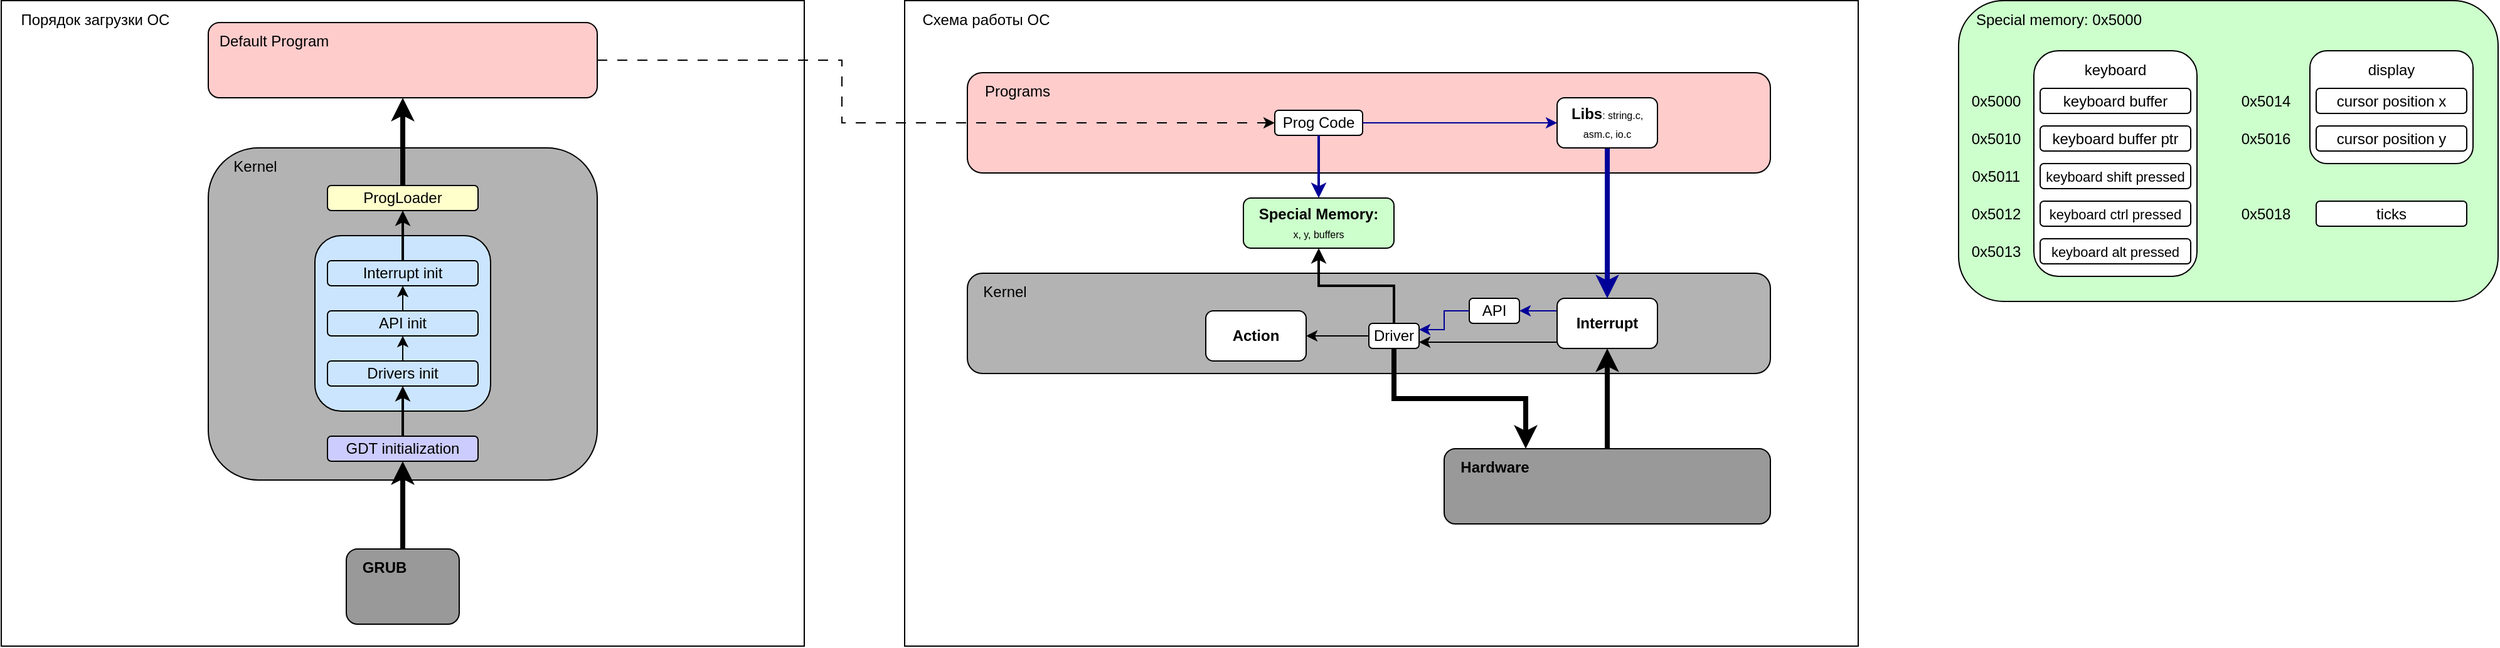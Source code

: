 <mxfile version="28.1.2">
  <diagram name="Page-1" id="FCg047ZmniYvs8AbTUPz">
    <mxGraphModel dx="3038" dy="1343" grid="1" gridSize="10" guides="1" tooltips="1" connect="1" arrows="1" fold="1" page="1" pageScale="1" pageWidth="850" pageHeight="1100" math="0" shadow="0">
      <root>
        <mxCell id="0" />
        <mxCell id="1" parent="0" />
        <mxCell id="Fx7pZhKHwuvRIzn_ycLN-26" value="" style="rounded=0;whiteSpace=wrap;html=1;" vertex="1" parent="1">
          <mxGeometry y="202.5" width="760" height="515" as="geometry" />
        </mxCell>
        <mxCell id="Fx7pZhKHwuvRIzn_ycLN-25" value="" style="rounded=0;whiteSpace=wrap;html=1;" vertex="1" parent="1">
          <mxGeometry x="-720" y="202.5" width="640" height="515" as="geometry" />
        </mxCell>
        <mxCell id="-tcE8rUrM36b7BvTMz05-39" value="" style="group" parent="1" vertex="1" connectable="0">
          <mxGeometry x="50" y="260" width="640" height="80" as="geometry" />
        </mxCell>
        <mxCell id="-tcE8rUrM36b7BvTMz05-16" value="" style="rounded=1;whiteSpace=wrap;html=1;fillColor=#FFCCCC;" parent="-tcE8rUrM36b7BvTMz05-39" vertex="1">
          <mxGeometry width="640" height="80" as="geometry" />
        </mxCell>
        <mxCell id="-tcE8rUrM36b7BvTMz05-17" value="Programs" style="text;html=1;align=center;verticalAlign=middle;whiteSpace=wrap;rounded=0;" parent="-tcE8rUrM36b7BvTMz05-39" vertex="1">
          <mxGeometry x="10" width="60" height="30" as="geometry" />
        </mxCell>
        <mxCell id="-tcE8rUrM36b7BvTMz05-19" value="Prog Code" style="rounded=1;whiteSpace=wrap;html=1;align=center;fontStyle=0" parent="-tcE8rUrM36b7BvTMz05-39" vertex="1">
          <mxGeometry x="245" y="30" width="70" height="20" as="geometry" />
        </mxCell>
        <mxCell id="-tcE8rUrM36b7BvTMz05-38" value="" style="group" parent="1" vertex="1" connectable="0">
          <mxGeometry x="50" y="420" width="640" height="80" as="geometry" />
        </mxCell>
        <mxCell id="-tcE8rUrM36b7BvTMz05-2" value="" style="rounded=1;whiteSpace=wrap;html=1;fillColor=#B3B3B3;" parent="-tcE8rUrM36b7BvTMz05-38" vertex="1">
          <mxGeometry width="640" height="80" as="geometry" />
        </mxCell>
        <mxCell id="-tcE8rUrM36b7BvTMz05-4" value="Kernel" style="text;html=1;align=center;verticalAlign=middle;whiteSpace=wrap;rounded=0;" parent="-tcE8rUrM36b7BvTMz05-38" vertex="1">
          <mxGeometry width="60" height="30" as="geometry" />
        </mxCell>
        <mxCell id="-tcE8rUrM36b7BvTMz05-5" value="API" style="rounded=1;whiteSpace=wrap;html=1;" parent="-tcE8rUrM36b7BvTMz05-38" vertex="1">
          <mxGeometry x="400" y="20" width="40" height="20" as="geometry" />
        </mxCell>
        <mxCell id="-tcE8rUrM36b7BvTMz05-49" style="edgeStyle=orthogonalEdgeStyle;rounded=0;orthogonalLoop=1;jettySize=auto;html=1;exitX=0;exitY=0.25;exitDx=0;exitDy=0;entryX=1;entryY=0.5;entryDx=0;entryDy=0;strokeColor=#000099;" parent="1" source="-tcE8rUrM36b7BvTMz05-3" target="-tcE8rUrM36b7BvTMz05-5" edge="1">
          <mxGeometry relative="1" as="geometry" />
        </mxCell>
        <mxCell id="-tcE8rUrM36b7BvTMz05-51" style="edgeStyle=orthogonalEdgeStyle;rounded=0;orthogonalLoop=1;jettySize=auto;html=1;exitX=0;exitY=0.75;exitDx=0;exitDy=0;entryX=1;entryY=0.75;entryDx=0;entryDy=0;" parent="1" source="-tcE8rUrM36b7BvTMz05-3" target="-tcE8rUrM36b7BvTMz05-12" edge="1">
          <mxGeometry relative="1" as="geometry">
            <Array as="points">
              <mxPoint x="520" y="475" />
            </Array>
          </mxGeometry>
        </mxCell>
        <mxCell id="-tcE8rUrM36b7BvTMz05-3" value="Interrupt" style="rounded=1;whiteSpace=wrap;html=1;fontStyle=1" parent="1" vertex="1">
          <mxGeometry x="520" y="440" width="80" height="40" as="geometry" />
        </mxCell>
        <mxCell id="-tcE8rUrM36b7BvTMz05-30" style="edgeStyle=orthogonalEdgeStyle;rounded=0;orthogonalLoop=1;jettySize=auto;html=1;exitX=0;exitY=0.5;exitDx=0;exitDy=0;entryX=1;entryY=0.5;entryDx=0;entryDy=0;" parent="1" source="-tcE8rUrM36b7BvTMz05-12" target="-tcE8rUrM36b7BvTMz05-14" edge="1">
          <mxGeometry relative="1" as="geometry" />
        </mxCell>
        <mxCell id="-tcE8rUrM36b7BvTMz05-34" style="edgeStyle=orthogonalEdgeStyle;rounded=0;orthogonalLoop=1;jettySize=auto;html=1;exitX=0.5;exitY=0;exitDx=0;exitDy=0;entryX=0.5;entryY=1;entryDx=0;entryDy=0;strokeWidth=2;" parent="1" source="-tcE8rUrM36b7BvTMz05-12" target="-tcE8rUrM36b7BvTMz05-22" edge="1">
          <mxGeometry relative="1" as="geometry" />
        </mxCell>
        <mxCell id="-tcE8rUrM36b7BvTMz05-52" style="edgeStyle=orthogonalEdgeStyle;rounded=0;orthogonalLoop=1;jettySize=auto;html=1;exitX=0.5;exitY=1;exitDx=0;exitDy=0;entryX=0.25;entryY=0;entryDx=0;entryDy=0;strokeWidth=4;" parent="1" source="-tcE8rUrM36b7BvTMz05-12" target="-tcE8rUrM36b7BvTMz05-40" edge="1">
          <mxGeometry relative="1" as="geometry" />
        </mxCell>
        <mxCell id="-tcE8rUrM36b7BvTMz05-12" value="Driver" style="rounded=1;whiteSpace=wrap;html=1;" parent="1" vertex="1">
          <mxGeometry x="370" y="460" width="40" height="20" as="geometry" />
        </mxCell>
        <mxCell id="-tcE8rUrM36b7BvTMz05-14" value="Action" style="rounded=1;whiteSpace=wrap;html=1;fontStyle=1" parent="1" vertex="1">
          <mxGeometry x="240" y="450" width="80" height="40" as="geometry" />
        </mxCell>
        <mxCell id="-tcE8rUrM36b7BvTMz05-18" style="edgeStyle=orthogonalEdgeStyle;rounded=0;orthogonalLoop=1;jettySize=auto;html=1;exitX=0.5;exitY=1;exitDx=0;exitDy=0;entryX=0.5;entryY=0;entryDx=0;entryDy=0;strokeWidth=4;strokeColor=#000099;" parent="1" source="-tcE8rUrM36b7BvTMz05-6" target="-tcE8rUrM36b7BvTMz05-3" edge="1">
          <mxGeometry relative="1" as="geometry" />
        </mxCell>
        <mxCell id="-tcE8rUrM36b7BvTMz05-6" value="&lt;font&gt;&lt;b&gt;Libs&lt;/b&gt;&lt;/font&gt;&lt;font style=&quot;font-size: 8px;&quot;&gt;: string.c, asm.c, io.c&lt;/font&gt;" style="rounded=1;whiteSpace=wrap;html=1;align=center;fontStyle=0" parent="1" vertex="1">
          <mxGeometry x="520" y="280" width="80" height="40" as="geometry" />
        </mxCell>
        <mxCell id="-tcE8rUrM36b7BvTMz05-20" style="edgeStyle=orthogonalEdgeStyle;rounded=0;orthogonalLoop=1;jettySize=auto;html=1;exitX=1;exitY=0.5;exitDx=0;exitDy=0;entryX=0;entryY=0.5;entryDx=0;entryDy=0;strokeColor=#000099;" parent="1" source="-tcE8rUrM36b7BvTMz05-19" target="-tcE8rUrM36b7BvTMz05-6" edge="1">
          <mxGeometry relative="1" as="geometry" />
        </mxCell>
        <mxCell id="-tcE8rUrM36b7BvTMz05-31" style="edgeStyle=orthogonalEdgeStyle;rounded=0;orthogonalLoop=1;jettySize=auto;html=1;exitX=0.5;exitY=1;exitDx=0;exitDy=0;entryX=0.5;entryY=0;entryDx=0;entryDy=0;strokeWidth=2;strokeColor=#000099;" parent="1" source="-tcE8rUrM36b7BvTMz05-19" target="-tcE8rUrM36b7BvTMz05-22" edge="1">
          <mxGeometry relative="1" as="geometry" />
        </mxCell>
        <mxCell id="-tcE8rUrM36b7BvTMz05-22" value="Special Memory: &lt;br&gt;&lt;font style=&quot;font-size: 8px; font-weight: normal;&quot;&gt;x, y, buffers&lt;/font&gt;" style="rounded=1;whiteSpace=wrap;html=1;fontStyle=1;align=center;fillColor=#CCFFCC;" parent="1" vertex="1">
          <mxGeometry x="270" y="360" width="120" height="40" as="geometry" />
        </mxCell>
        <mxCell id="-tcE8rUrM36b7BvTMz05-48" style="edgeStyle=orthogonalEdgeStyle;rounded=0;orthogonalLoop=1;jettySize=auto;html=1;exitX=0.5;exitY=0;exitDx=0;exitDy=0;entryX=0.5;entryY=1;entryDx=0;entryDy=0;strokeWidth=4;" parent="1" source="-tcE8rUrM36b7BvTMz05-40" target="-tcE8rUrM36b7BvTMz05-3" edge="1">
          <mxGeometry relative="1" as="geometry" />
        </mxCell>
        <mxCell id="-tcE8rUrM36b7BvTMz05-40" value="" style="rounded=1;whiteSpace=wrap;html=1;fillColor=#999999;" parent="1" vertex="1">
          <mxGeometry x="430" y="560" width="260" height="60" as="geometry" />
        </mxCell>
        <mxCell id="-tcE8rUrM36b7BvTMz05-41" value="Hardware" style="text;html=1;align=center;verticalAlign=middle;resizable=0;points=[];autosize=1;fontColor=#000000;fontStyle=1" parent="1" vertex="1">
          <mxGeometry x="430" y="560" width="80" height="30" as="geometry" />
        </mxCell>
        <mxCell id="-tcE8rUrM36b7BvTMz05-50" style="edgeStyle=orthogonalEdgeStyle;rounded=0;orthogonalLoop=1;jettySize=auto;html=1;exitX=0;exitY=0.5;exitDx=0;exitDy=0;entryX=1;entryY=0.25;entryDx=0;entryDy=0;strokeColor=#000099;" parent="1" source="-tcE8rUrM36b7BvTMz05-5" target="-tcE8rUrM36b7BvTMz05-12" edge="1">
          <mxGeometry relative="1" as="geometry" />
        </mxCell>
        <mxCell id="-tcE8rUrM36b7BvTMz05-57" value="" style="rounded=1;whiteSpace=wrap;html=1;fontStyle=1;align=center;fillColor=#CCFFCC;" parent="1" vertex="1">
          <mxGeometry x="840" y="202.5" width="430" height="240" as="geometry" />
        </mxCell>
        <mxCell id="-tcE8rUrM36b7BvTMz05-58" value="Special memory: 0x5000" style="text;html=1;align=center;verticalAlign=middle;whiteSpace=wrap;rounded=0;" parent="1" vertex="1">
          <mxGeometry x="850" y="202.5" width="140" height="30" as="geometry" />
        </mxCell>
        <mxCell id="-tcE8rUrM36b7BvTMz05-63" value="" style="group" parent="1" vertex="1" connectable="0">
          <mxGeometry x="900" y="242.5" width="130" height="180" as="geometry" />
        </mxCell>
        <mxCell id="-tcE8rUrM36b7BvTMz05-61" value="" style="rounded=1;whiteSpace=wrap;html=1;" parent="-tcE8rUrM36b7BvTMz05-63" vertex="1">
          <mxGeometry width="130" height="180" as="geometry" />
        </mxCell>
        <mxCell id="-tcE8rUrM36b7BvTMz05-59" value="keyboard buffer" style="rounded=1;whiteSpace=wrap;html=1;" parent="-tcE8rUrM36b7BvTMz05-63" vertex="1">
          <mxGeometry x="5" y="30" width="120" height="20" as="geometry" />
        </mxCell>
        <mxCell id="-tcE8rUrM36b7BvTMz05-60" value="keyboard buffer ptr" style="rounded=1;whiteSpace=wrap;html=1;" parent="-tcE8rUrM36b7BvTMz05-63" vertex="1">
          <mxGeometry x="5" y="60" width="120" height="20" as="geometry" />
        </mxCell>
        <mxCell id="-tcE8rUrM36b7BvTMz05-62" value="keyboard" style="text;html=1;align=center;verticalAlign=middle;whiteSpace=wrap;rounded=0;" parent="-tcE8rUrM36b7BvTMz05-63" vertex="1">
          <mxGeometry x="5" width="120" height="30" as="geometry" />
        </mxCell>
        <mxCell id="-tcE8rUrM36b7BvTMz05-70" value="&lt;font style=&quot;font-size: 11px;&quot;&gt;keyboard shift pressed&lt;/font&gt;" style="rounded=1;whiteSpace=wrap;html=1;" parent="-tcE8rUrM36b7BvTMz05-63" vertex="1">
          <mxGeometry x="5" y="90" width="120" height="20" as="geometry" />
        </mxCell>
        <mxCell id="Fx7pZhKHwuvRIzn_ycLN-7" value="&lt;font style=&quot;font-size: 11px;&quot;&gt;keyboard ctrl pressed&lt;/font&gt;" style="rounded=1;whiteSpace=wrap;html=1;" vertex="1" parent="-tcE8rUrM36b7BvTMz05-63">
          <mxGeometry x="5" y="120" width="120" height="20" as="geometry" />
        </mxCell>
        <mxCell id="Fx7pZhKHwuvRIzn_ycLN-8" value="&lt;font style=&quot;font-size: 11px;&quot;&gt;keyboard alt pressed&lt;/font&gt;" style="rounded=1;whiteSpace=wrap;html=1;" vertex="1" parent="-tcE8rUrM36b7BvTMz05-63">
          <mxGeometry x="5" y="150" width="120" height="20" as="geometry" />
        </mxCell>
        <mxCell id="-tcE8rUrM36b7BvTMz05-65" value="" style="group" parent="1" vertex="1" connectable="0">
          <mxGeometry x="1120" y="242.5" width="130" height="90" as="geometry" />
        </mxCell>
        <mxCell id="-tcE8rUrM36b7BvTMz05-66" value="" style="rounded=1;whiteSpace=wrap;html=1;" parent="-tcE8rUrM36b7BvTMz05-65" vertex="1">
          <mxGeometry width="130" height="90" as="geometry" />
        </mxCell>
        <mxCell id="-tcE8rUrM36b7BvTMz05-67" value="cursor position x" style="rounded=1;whiteSpace=wrap;html=1;" parent="-tcE8rUrM36b7BvTMz05-65" vertex="1">
          <mxGeometry x="5" y="30" width="120" height="20" as="geometry" />
        </mxCell>
        <mxCell id="-tcE8rUrM36b7BvTMz05-68" value="cursor position y" style="rounded=1;whiteSpace=wrap;html=1;" parent="-tcE8rUrM36b7BvTMz05-65" vertex="1">
          <mxGeometry x="5" y="60" width="120" height="20" as="geometry" />
        </mxCell>
        <mxCell id="-tcE8rUrM36b7BvTMz05-69" value="display" style="text;html=1;align=center;verticalAlign=middle;whiteSpace=wrap;rounded=0;" parent="-tcE8rUrM36b7BvTMz05-65" vertex="1">
          <mxGeometry x="5" width="120" height="30" as="geometry" />
        </mxCell>
        <mxCell id="9-nSru1XXpZIgcONNZPy-1" value="0x5000" style="text;html=1;align=center;verticalAlign=middle;whiteSpace=wrap;rounded=0;" parent="1" vertex="1">
          <mxGeometry x="840" y="272.5" width="60" height="20" as="geometry" />
        </mxCell>
        <mxCell id="9-nSru1XXpZIgcONNZPy-2" value="0x5010" style="text;html=1;align=center;verticalAlign=middle;whiteSpace=wrap;rounded=0;" parent="1" vertex="1">
          <mxGeometry x="840" y="302.5" width="60" height="20" as="geometry" />
        </mxCell>
        <mxCell id="9-nSru1XXpZIgcONNZPy-3" value="0x5011" style="text;html=1;align=center;verticalAlign=middle;whiteSpace=wrap;rounded=0;" parent="1" vertex="1">
          <mxGeometry x="840" y="332.5" width="60" height="20" as="geometry" />
        </mxCell>
        <mxCell id="Fx7pZhKHwuvRIzn_ycLN-9" value="0x5012" style="text;html=1;align=center;verticalAlign=middle;whiteSpace=wrap;rounded=0;" vertex="1" parent="1">
          <mxGeometry x="840" y="362.5" width="60" height="20" as="geometry" />
        </mxCell>
        <mxCell id="Fx7pZhKHwuvRIzn_ycLN-10" value="0x5013" style="text;html=1;align=center;verticalAlign=middle;whiteSpace=wrap;rounded=0;" vertex="1" parent="1">
          <mxGeometry x="840" y="392.5" width="60" height="20" as="geometry" />
        </mxCell>
        <mxCell id="Fx7pZhKHwuvRIzn_ycLN-11" value="0x5014" style="text;html=1;align=center;verticalAlign=middle;whiteSpace=wrap;rounded=0;" vertex="1" parent="1">
          <mxGeometry x="1055" y="272.5" width="60" height="20" as="geometry" />
        </mxCell>
        <mxCell id="Fx7pZhKHwuvRIzn_ycLN-13" value="0x5016" style="text;html=1;align=center;verticalAlign=middle;whiteSpace=wrap;rounded=0;" vertex="1" parent="1">
          <mxGeometry x="1055" y="302.5" width="60" height="20" as="geometry" />
        </mxCell>
        <mxCell id="Fx7pZhKHwuvRIzn_ycLN-20" value="ticks" style="rounded=1;whiteSpace=wrap;html=1;" vertex="1" parent="1">
          <mxGeometry x="1125" y="362.5" width="120" height="20" as="geometry" />
        </mxCell>
        <mxCell id="Fx7pZhKHwuvRIzn_ycLN-21" value="0x5018" style="text;html=1;align=center;verticalAlign=middle;whiteSpace=wrap;rounded=0;" vertex="1" parent="1">
          <mxGeometry x="1055" y="362.5" width="60" height="20" as="geometry" />
        </mxCell>
        <mxCell id="Fx7pZhKHwuvRIzn_ycLN-23" value="Порядок загрузки ОС" style="text;html=1;align=center;verticalAlign=middle;whiteSpace=wrap;rounded=0;" vertex="1" parent="1">
          <mxGeometry x="-720" y="202.5" width="150" height="30" as="geometry" />
        </mxCell>
        <mxCell id="Fx7pZhKHwuvRIzn_ycLN-27" value="Схема работы ОС" style="text;html=1;align=center;verticalAlign=middle;whiteSpace=wrap;rounded=0;" vertex="1" parent="1">
          <mxGeometry y="202.5" width="130" height="30" as="geometry" />
        </mxCell>
        <mxCell id="Fx7pZhKHwuvRIzn_ycLN-30" value="" style="group" vertex="1" connectable="0" parent="1">
          <mxGeometry x="-445" y="640" width="90" height="60" as="geometry" />
        </mxCell>
        <mxCell id="Fx7pZhKHwuvRIzn_ycLN-28" value="" style="rounded=1;whiteSpace=wrap;html=1;fillColor=#999999;" vertex="1" parent="Fx7pZhKHwuvRIzn_ycLN-30">
          <mxGeometry width="90" height="60" as="geometry" />
        </mxCell>
        <mxCell id="Fx7pZhKHwuvRIzn_ycLN-29" value="GRUB" style="text;html=1;align=center;verticalAlign=middle;resizable=0;points=[];autosize=1;fontColor=#000000;fontStyle=1" vertex="1" parent="Fx7pZhKHwuvRIzn_ycLN-30">
          <mxGeometry width="60" height="30" as="geometry" />
        </mxCell>
        <mxCell id="Fx7pZhKHwuvRIzn_ycLN-32" value="" style="rounded=1;whiteSpace=wrap;html=1;fillColor=#B3B3B3;" vertex="1" parent="1">
          <mxGeometry x="-555" y="320" width="310" height="265" as="geometry" />
        </mxCell>
        <mxCell id="Fx7pZhKHwuvRIzn_ycLN-33" value="Kernel" style="text;html=1;align=center;verticalAlign=middle;whiteSpace=wrap;rounded=0;" vertex="1" parent="1">
          <mxGeometry x="-555" y="320" width="75" height="30" as="geometry" />
        </mxCell>
        <mxCell id="Fx7pZhKHwuvRIzn_ycLN-36" value="GDT initialization" style="rounded=1;whiteSpace=wrap;html=1;fillColor=#CCCCFF;" vertex="1" parent="1">
          <mxGeometry x="-460" y="550" width="120" height="20" as="geometry" />
        </mxCell>
        <mxCell id="Fx7pZhKHwuvRIzn_ycLN-35" style="edgeStyle=orthogonalEdgeStyle;rounded=0;orthogonalLoop=1;jettySize=auto;html=1;exitX=0.5;exitY=0;exitDx=0;exitDy=0;entryX=0.5;entryY=1;entryDx=0;entryDy=0;strokeWidth=4;" edge="1" parent="1" source="Fx7pZhKHwuvRIzn_ycLN-28" target="Fx7pZhKHwuvRIzn_ycLN-36">
          <mxGeometry relative="1" as="geometry" />
        </mxCell>
        <mxCell id="Fx7pZhKHwuvRIzn_ycLN-41" value="" style="group" vertex="1" connectable="0" parent="1">
          <mxGeometry x="-470" y="450" width="140" height="80" as="geometry" />
        </mxCell>
        <mxCell id="Fx7pZhKHwuvRIzn_ycLN-45" value="" style="group" vertex="1" connectable="0" parent="Fx7pZhKHwuvRIzn_ycLN-41">
          <mxGeometry y="-60" width="140" height="140" as="geometry" />
        </mxCell>
        <mxCell id="Fx7pZhKHwuvRIzn_ycLN-40" value="" style="rounded=1;whiteSpace=wrap;html=1;fillColor=#CCE5FF;" vertex="1" parent="Fx7pZhKHwuvRIzn_ycLN-45">
          <mxGeometry width="140" height="140" as="geometry" />
        </mxCell>
        <mxCell id="Fx7pZhKHwuvRIzn_ycLN-37" value="Drivers init" style="rounded=1;whiteSpace=wrap;html=1;fillColor=#CCE5FF;" vertex="1" parent="Fx7pZhKHwuvRIzn_ycLN-45">
          <mxGeometry x="10" y="100" width="120" height="20" as="geometry" />
        </mxCell>
        <mxCell id="Fx7pZhKHwuvRIzn_ycLN-46" style="edgeStyle=orthogonalEdgeStyle;rounded=0;orthogonalLoop=1;jettySize=auto;html=1;exitX=0.5;exitY=0;exitDx=0;exitDy=0;entryX=0.5;entryY=1;entryDx=0;entryDy=0;" edge="1" parent="Fx7pZhKHwuvRIzn_ycLN-45" source="Fx7pZhKHwuvRIzn_ycLN-39" target="Fx7pZhKHwuvRIzn_ycLN-43">
          <mxGeometry relative="1" as="geometry" />
        </mxCell>
        <mxCell id="Fx7pZhKHwuvRIzn_ycLN-39" value="API init" style="rounded=1;whiteSpace=wrap;html=1;fillColor=#CCE5FF;" vertex="1" parent="Fx7pZhKHwuvRIzn_ycLN-45">
          <mxGeometry x="10" y="60" width="120" height="20" as="geometry" />
        </mxCell>
        <mxCell id="Fx7pZhKHwuvRIzn_ycLN-43" value="Interrupt init" style="rounded=1;whiteSpace=wrap;html=1;fillColor=#CCE5FF;" vertex="1" parent="Fx7pZhKHwuvRIzn_ycLN-45">
          <mxGeometry x="10" y="20" width="120" height="20" as="geometry" />
        </mxCell>
        <mxCell id="Fx7pZhKHwuvRIzn_ycLN-42" style="edgeStyle=orthogonalEdgeStyle;rounded=0;orthogonalLoop=1;jettySize=auto;html=1;exitX=0.5;exitY=0;exitDx=0;exitDy=0;entryX=0.5;entryY=1;entryDx=0;entryDy=0;" edge="1" parent="Fx7pZhKHwuvRIzn_ycLN-45" source="Fx7pZhKHwuvRIzn_ycLN-37" target="Fx7pZhKHwuvRIzn_ycLN-39">
          <mxGeometry relative="1" as="geometry" />
        </mxCell>
        <mxCell id="Fx7pZhKHwuvRIzn_ycLN-38" style="edgeStyle=orthogonalEdgeStyle;rounded=0;orthogonalLoop=1;jettySize=auto;html=1;exitX=0.5;exitY=0;exitDx=0;exitDy=0;entryX=0.5;entryY=1;entryDx=0;entryDy=0;strokeWidth=2;" edge="1" parent="1" source="Fx7pZhKHwuvRIzn_ycLN-36" target="Fx7pZhKHwuvRIzn_ycLN-37">
          <mxGeometry relative="1" as="geometry" />
        </mxCell>
        <mxCell id="Fx7pZhKHwuvRIzn_ycLN-52" style="edgeStyle=orthogonalEdgeStyle;rounded=0;orthogonalLoop=1;jettySize=auto;html=1;exitX=0.5;exitY=0;exitDx=0;exitDy=0;entryX=0.5;entryY=1;entryDx=0;entryDy=0;strokeWidth=4;" edge="1" parent="1" source="Fx7pZhKHwuvRIzn_ycLN-47" target="Fx7pZhKHwuvRIzn_ycLN-50">
          <mxGeometry relative="1" as="geometry" />
        </mxCell>
        <mxCell id="Fx7pZhKHwuvRIzn_ycLN-47" value="ProgLoader" style="rounded=1;whiteSpace=wrap;html=1;fillColor=#FFFFCC;" vertex="1" parent="1">
          <mxGeometry x="-460" y="350" width="120" height="20" as="geometry" />
        </mxCell>
        <mxCell id="Fx7pZhKHwuvRIzn_ycLN-48" style="edgeStyle=orthogonalEdgeStyle;rounded=0;orthogonalLoop=1;jettySize=auto;html=1;exitX=0.5;exitY=0;exitDx=0;exitDy=0;entryX=0.5;entryY=1;entryDx=0;entryDy=0;strokeWidth=2;" edge="1" parent="1" source="Fx7pZhKHwuvRIzn_ycLN-43" target="Fx7pZhKHwuvRIzn_ycLN-47">
          <mxGeometry relative="1" as="geometry" />
        </mxCell>
        <mxCell id="Fx7pZhKHwuvRIzn_ycLN-53" style="edgeStyle=orthogonalEdgeStyle;rounded=0;orthogonalLoop=1;jettySize=auto;html=1;exitX=1;exitY=0.5;exitDx=0;exitDy=0;entryX=0;entryY=0.5;entryDx=0;entryDy=0;dashed=1;dashPattern=8 8;" edge="1" parent="1" source="Fx7pZhKHwuvRIzn_ycLN-50" target="-tcE8rUrM36b7BvTMz05-19">
          <mxGeometry relative="1" as="geometry">
            <Array as="points">
              <mxPoint x="-50" y="250" />
              <mxPoint x="-50" y="300" />
            </Array>
          </mxGeometry>
        </mxCell>
        <mxCell id="Fx7pZhKHwuvRIzn_ycLN-50" value="" style="rounded=1;whiteSpace=wrap;html=1;fillColor=#FFCCCC;" vertex="1" parent="1">
          <mxGeometry x="-555" y="220" width="310" height="60" as="geometry" />
        </mxCell>
        <mxCell id="Fx7pZhKHwuvRIzn_ycLN-51" value="Default Program" style="text;html=1;align=center;verticalAlign=middle;whiteSpace=wrap;rounded=0;" vertex="1" parent="1">
          <mxGeometry x="-555" y="220" width="105" height="30" as="geometry" />
        </mxCell>
      </root>
    </mxGraphModel>
  </diagram>
</mxfile>
